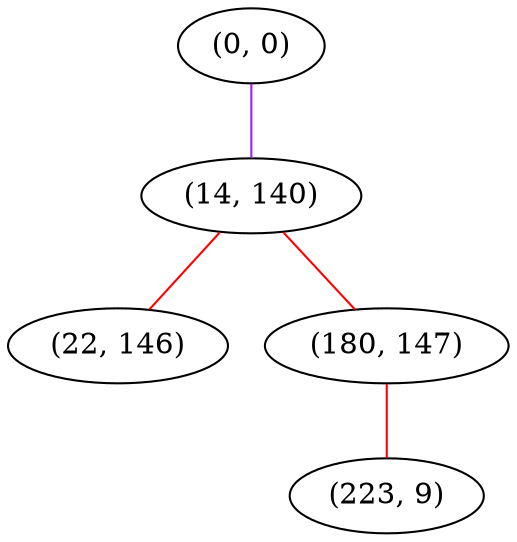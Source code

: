 graph "" {
"(0, 0)";
"(14, 140)";
"(22, 146)";
"(180, 147)";
"(223, 9)";
"(0, 0)" -- "(14, 140)"  [color=purple, key=0, weight=4];
"(14, 140)" -- "(22, 146)"  [color=red, key=0, weight=1];
"(14, 140)" -- "(180, 147)"  [color=red, key=0, weight=1];
"(180, 147)" -- "(223, 9)"  [color=red, key=0, weight=1];
}
